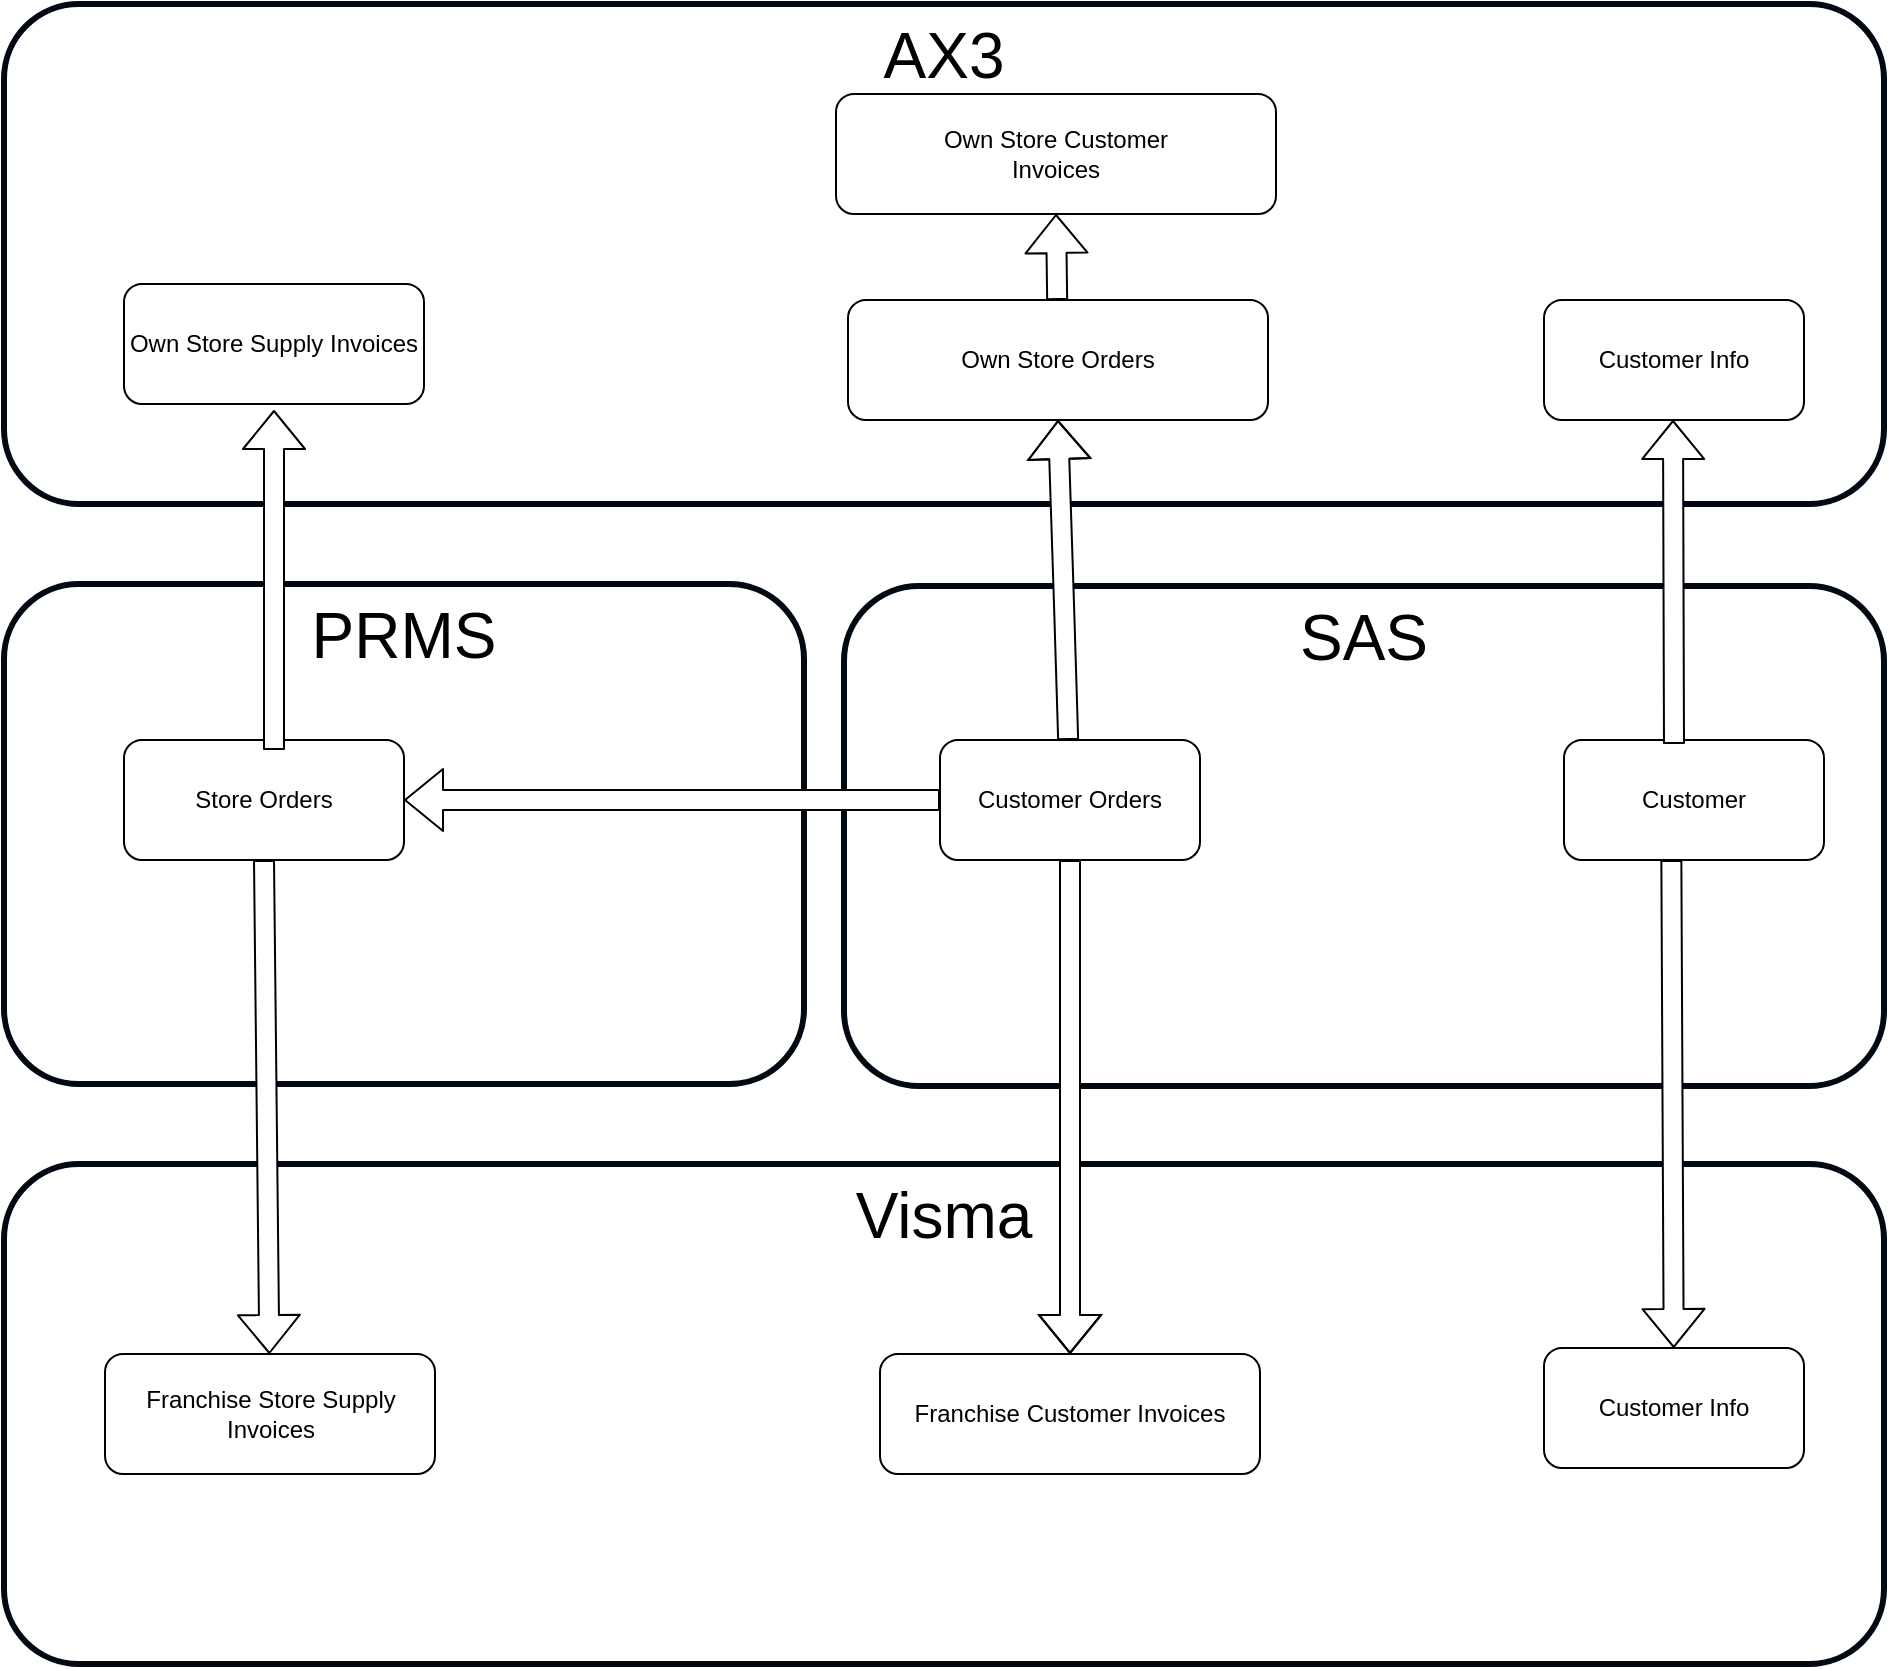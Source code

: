<mxfile version="14.4.7" type="github" pages="5">
  <diagram id="jrDWQYRpgAg6JNiqAati" name=" Nobia Supply">
    <mxGraphModel dx="2249" dy="774" grid="1" gridSize="10" guides="1" tooltips="1" connect="1" arrows="1" fold="1" page="1" pageScale="1" pageWidth="827" pageHeight="1169" math="0" shadow="0">
      <root>
        <mxCell id="17v_tddYD5YED9fllH2--0" />
        <mxCell id="17v_tddYD5YED9fllH2--1" parent="17v_tddYD5YED9fllH2--0" />
        <mxCell id="R1kuk6NeQ399WjD4Zfti-0" value="Visma" style="rounded=1;whiteSpace=wrap;html=1;verticalAlign=top;strokeWidth=3;strokeColor=#020912;fontSize=32;" parent="17v_tddYD5YED9fllH2--1" vertex="1">
          <mxGeometry x="-710" y="690" width="940" height="250" as="geometry" />
        </mxCell>
        <mxCell id="17v_tddYD5YED9fllH2--2" value="&lt;font style=&quot;font-size: 32px&quot;&gt;AX3&lt;/font&gt;" style="rounded=1;whiteSpace=wrap;html=1;verticalAlign=top;strokeWidth=3;strokeColor=#020912;" parent="17v_tddYD5YED9fllH2--1" vertex="1">
          <mxGeometry x="-710" y="110" width="940" height="250" as="geometry" />
        </mxCell>
        <mxCell id="17v_tddYD5YED9fllH2--3" value="PRMS" style="rounded=1;whiteSpace=wrap;html=1;verticalAlign=top;strokeWidth=3;strokeColor=#020912;fontSize=32;" parent="17v_tddYD5YED9fllH2--1" vertex="1">
          <mxGeometry x="-710" y="400" width="400" height="250" as="geometry" />
        </mxCell>
        <mxCell id="17v_tddYD5YED9fllH2--4" value="SAS" style="rounded=1;whiteSpace=wrap;html=1;verticalAlign=top;strokeWidth=3;strokeColor=#020912;fontSize=32;" parent="17v_tddYD5YED9fllH2--1" vertex="1">
          <mxGeometry x="-290" y="401" width="520" height="250" as="geometry" />
        </mxCell>
        <mxCell id="17v_tddYD5YED9fllH2--6" value="Own Store Supply Invoices" style="rounded=1;whiteSpace=wrap;html=1;" parent="17v_tddYD5YED9fllH2--1" vertex="1">
          <mxGeometry x="-650" y="250" width="150" height="60" as="geometry" />
        </mxCell>
        <mxCell id="17v_tddYD5YED9fllH2--7" value="Franchise Store Supply Invoices" style="rounded=1;whiteSpace=wrap;html=1;" parent="17v_tddYD5YED9fllH2--1" vertex="1">
          <mxGeometry x="-659.5" y="785" width="165" height="60" as="geometry" />
        </mxCell>
        <mxCell id="17v_tddYD5YED9fllH2--8" value="Store Orders" style="rounded=1;whiteSpace=wrap;html=1;" parent="17v_tddYD5YED9fllH2--1" vertex="1">
          <mxGeometry x="-650" y="478" width="140" height="60" as="geometry" />
        </mxCell>
        <mxCell id="17v_tddYD5YED9fllH2--9" value="Customer Orders" style="rounded=1;whiteSpace=wrap;html=1;" parent="17v_tddYD5YED9fllH2--1" vertex="1">
          <mxGeometry x="-242" y="478" width="130" height="60" as="geometry" />
        </mxCell>
        <mxCell id="17v_tddYD5YED9fllH2--10" value="Own Store Orders" style="rounded=1;whiteSpace=wrap;html=1;" parent="17v_tddYD5YED9fllH2--1" vertex="1">
          <mxGeometry x="-288" y="258" width="210" height="60" as="geometry" />
        </mxCell>
        <mxCell id="17v_tddYD5YED9fllH2--11" value="Own Store Customer&lt;br&gt;Invoices" style="rounded=1;whiteSpace=wrap;html=1;" parent="17v_tddYD5YED9fllH2--1" vertex="1">
          <mxGeometry x="-294" y="155" width="220" height="60" as="geometry" />
        </mxCell>
        <mxCell id="17v_tddYD5YED9fllH2--12" value="Franchise Customer Invoices" style="rounded=1;whiteSpace=wrap;html=1;" parent="17v_tddYD5YED9fllH2--1" vertex="1">
          <mxGeometry x="-272" y="785" width="190" height="60" as="geometry" />
        </mxCell>
        <mxCell id="SaCHDSwRMrlZeAkMewXt-2" value="" style="shape=flexArrow;endArrow=classic;html=1;fontSize=32;entryX=1;entryY=0.5;entryDx=0;entryDy=0;fillColor=#ffffff;" parent="17v_tddYD5YED9fllH2--1" source="17v_tddYD5YED9fllH2--9" target="17v_tddYD5YED9fllH2--8" edge="1">
          <mxGeometry width="50" height="50" relative="1" as="geometry">
            <mxPoint x="-150" y="550" as="sourcePoint" />
            <mxPoint x="-100" y="500" as="targetPoint" />
            <Array as="points" />
          </mxGeometry>
        </mxCell>
        <mxCell id="SaCHDSwRMrlZeAkMewXt-4" value="" style="shape=flexArrow;endArrow=classic;html=1;fontSize=32;entryX=0.5;entryY=1;entryDx=0;entryDy=0;fillColor=#ffffff;" parent="17v_tddYD5YED9fllH2--1" source="17v_tddYD5YED9fllH2--9" target="17v_tddYD5YED9fllH2--10" edge="1">
          <mxGeometry width="50" height="50" relative="1" as="geometry">
            <mxPoint x="-150" y="550" as="sourcePoint" />
            <mxPoint x="-100" y="500" as="targetPoint" />
            <Array as="points">
              <mxPoint x="-180" y="410" />
            </Array>
          </mxGeometry>
        </mxCell>
        <mxCell id="SaCHDSwRMrlZeAkMewXt-6" value="" style="shape=flexArrow;endArrow=classic;html=1;fontSize=32;entryX=0.5;entryY=1;entryDx=0;entryDy=0;fillColor=#ffffff;" parent="17v_tddYD5YED9fllH2--1" edge="1">
          <mxGeometry width="50" height="50" relative="1" as="geometry">
            <mxPoint x="-575" y="483" as="sourcePoint" />
            <mxPoint x="-575" y="313" as="targetPoint" />
          </mxGeometry>
        </mxCell>
        <mxCell id="SaCHDSwRMrlZeAkMewXt-7" value="" style="shape=flexArrow;endArrow=classic;html=1;fontSize=32;entryX=0.5;entryY=1;entryDx=0;entryDy=0;" parent="17v_tddYD5YED9fllH2--1" source="17v_tddYD5YED9fllH2--10" target="17v_tddYD5YED9fllH2--11" edge="1">
          <mxGeometry width="50" height="50" relative="1" as="geometry">
            <mxPoint x="-150" y="550" as="sourcePoint" />
            <mxPoint x="-100" y="500" as="targetPoint" />
          </mxGeometry>
        </mxCell>
        <mxCell id="SaCHDSwRMrlZeAkMewXt-8" value="" style="shape=flexArrow;endArrow=classic;html=1;fontSize=32;exitX=0.5;exitY=1;exitDx=0;exitDy=0;fillColor=#ffffff;" parent="17v_tddYD5YED9fllH2--1" source="17v_tddYD5YED9fllH2--8" target="17v_tddYD5YED9fllH2--7" edge="1">
          <mxGeometry width="50" height="50" relative="1" as="geometry">
            <mxPoint x="-150" y="650" as="sourcePoint" />
            <mxPoint x="-100" y="600" as="targetPoint" />
          </mxGeometry>
        </mxCell>
        <mxCell id="SaCHDSwRMrlZeAkMewXt-9" value="" style="shape=flexArrow;endArrow=classic;html=1;fontSize=32;fillColor=#ffffff;entryX=0.5;entryY=0;entryDx=0;entryDy=0;exitX=0.5;exitY=1;exitDx=0;exitDy=0;" parent="17v_tddYD5YED9fllH2--1" edge="1" target="17v_tddYD5YED9fllH2--12" source="17v_tddYD5YED9fllH2--9">
          <mxGeometry width="50" height="50" relative="1" as="geometry">
            <mxPoint x="-25.5" y="540" as="sourcePoint" />
            <mxPoint x="-24.629" y="758.98" as="targetPoint" />
            <Array as="points">
              <mxPoint x="-177" y="720" />
              <mxPoint x="-177" y="750" />
            </Array>
          </mxGeometry>
        </mxCell>
        <mxCell id="hsBg4V_FQBo61ATWj79--0" value="Customer" style="rounded=1;whiteSpace=wrap;html=1;" vertex="1" parent="17v_tddYD5YED9fllH2--1">
          <mxGeometry x="70" y="478" width="130" height="60" as="geometry" />
        </mxCell>
        <mxCell id="hsBg4V_FQBo61ATWj79--1" value="Customer Info" style="rounded=1;whiteSpace=wrap;html=1;" vertex="1" parent="17v_tddYD5YED9fllH2--1">
          <mxGeometry x="60" y="258" width="130" height="60" as="geometry" />
        </mxCell>
        <mxCell id="hsBg4V_FQBo61ATWj79--2" value="Customer Info" style="rounded=1;whiteSpace=wrap;html=1;" vertex="1" parent="17v_tddYD5YED9fllH2--1">
          <mxGeometry x="60" y="782" width="130" height="60" as="geometry" />
        </mxCell>
        <mxCell id="hsBg4V_FQBo61ATWj79--3" value="" style="shape=flexArrow;endArrow=classic;html=1;fontSize=32;entryX=0.5;entryY=1;entryDx=0;entryDy=0;fillColor=#ffffff;" edge="1" parent="17v_tddYD5YED9fllH2--1">
          <mxGeometry width="50" height="50" relative="1" as="geometry">
            <mxPoint x="125" y="480" as="sourcePoint" />
            <mxPoint x="124.5" y="318" as="targetPoint" />
          </mxGeometry>
        </mxCell>
        <mxCell id="hsBg4V_FQBo61ATWj79--4" value="" style="shape=flexArrow;endArrow=classic;html=1;fontSize=32;exitX=0.5;exitY=1;exitDx=0;exitDy=0;fillColor=#ffffff;" edge="1" parent="17v_tddYD5YED9fllH2--1" target="hsBg4V_FQBo61ATWj79--2">
          <mxGeometry width="50" height="50" relative="1" as="geometry">
            <mxPoint x="123.68" y="538" as="sourcePoint" />
            <mxPoint x="126.323" y="760" as="targetPoint" />
          </mxGeometry>
        </mxCell>
      </root>
    </mxGraphModel>
  </diagram>
  <diagram name="Third Party Supply" id="73dfMb3KHLpG6mg3Pfn-">
    <mxGraphModel dx="2249" dy="774" grid="1" gridSize="10" guides="1" tooltips="1" connect="1" arrows="1" fold="1" page="1" pageScale="1" pageWidth="827" pageHeight="1169" math="0" shadow="0">
      <root>
        <mxCell id="1DQ0zLW5CjV3VldknKk9-0" />
        <mxCell id="1DQ0zLW5CjV3VldknKk9-1" parent="1DQ0zLW5CjV3VldknKk9-0" />
        <mxCell id="1DQ0zLW5CjV3VldknKk9-2" value="Visma" style="rounded=1;whiteSpace=wrap;html=1;verticalAlign=top;strokeWidth=3;strokeColor=#020912;fontSize=32;" parent="1DQ0zLW5CjV3VldknKk9-1" vertex="1">
          <mxGeometry x="-710" y="690" width="510" height="250" as="geometry" />
        </mxCell>
        <mxCell id="1DQ0zLW5CjV3VldknKk9-3" value="AX3" style="rounded=1;whiteSpace=wrap;html=1;verticalAlign=top;strokeWidth=3;strokeColor=#020912;fontSize=32;" parent="1DQ0zLW5CjV3VldknKk9-1" vertex="1">
          <mxGeometry x="-710" y="110" width="510" height="250" as="geometry" />
        </mxCell>
        <mxCell id="1DQ0zLW5CjV3VldknKk9-4" value="&lt;font style=&quot;font-size: 32px&quot;&gt;PRMS 100&lt;/font&gt;" style="rounded=1;whiteSpace=wrap;html=1;verticalAlign=top;strokeWidth=3;strokeColor=#020912;" parent="1DQ0zLW5CjV3VldknKk9-1" vertex="1">
          <mxGeometry x="-710" y="400" width="510" height="250" as="geometry" />
        </mxCell>
        <mxCell id="1DQ0zLW5CjV3VldknKk9-5" value="SAS" style="rounded=1;whiteSpace=wrap;html=1;verticalAlign=top;strokeWidth=3;strokeColor=#020912;fontSize=32;" parent="1DQ0zLW5CjV3VldknKk9-1" vertex="1">
          <mxGeometry x="-150" y="390" width="380" height="250" as="geometry" />
        </mxCell>
        <mxCell id="1DQ0zLW5CjV3VldknKk9-8" value="Store Orders" style="rounded=1;whiteSpace=wrap;html=1;" parent="1DQ0zLW5CjV3VldknKk9-1" vertex="1">
          <mxGeometry x="-640" y="480" width="390" height="60" as="geometry" />
        </mxCell>
        <mxCell id="1DQ0zLW5CjV3VldknKk9-9" value="Customer Orders" style="rounded=1;whiteSpace=wrap;html=1;" parent="1DQ0zLW5CjV3VldknKk9-1" vertex="1">
          <mxGeometry x="-90" y="485" width="260" height="60" as="geometry" />
        </mxCell>
        <mxCell id="1DQ0zLW5CjV3VldknKk9-10" value="Own Store Orders" style="rounded=1;whiteSpace=wrap;html=1;" parent="1DQ0zLW5CjV3VldknKk9-1" vertex="1">
          <mxGeometry x="-440" y="250" width="210" height="60" as="geometry" />
        </mxCell>
        <mxCell id="1DQ0zLW5CjV3VldknKk9-11" value="Own Store Customer&lt;br&gt;Invoices" style="rounded=1;whiteSpace=wrap;html=1;" parent="1DQ0zLW5CjV3VldknKk9-1" vertex="1">
          <mxGeometry x="-320" y="160" width="100" height="60" as="geometry" />
        </mxCell>
        <mxCell id="1DQ0zLW5CjV3VldknKk9-12" value="Franchise Customer Invoices" style="rounded=1;whiteSpace=wrap;html=1;" parent="1DQ0zLW5CjV3VldknKk9-1" vertex="1">
          <mxGeometry x="-315" y="760" width="90" height="60" as="geometry" />
        </mxCell>
        <mxCell id="1DQ0zLW5CjV3VldknKk9-15" value="Own Store Purchase Orders" style="rounded=1;whiteSpace=wrap;html=1;" parent="1DQ0zLW5CjV3VldknKk9-1" vertex="1">
          <mxGeometry x="-440" y="160" width="100" height="60" as="geometry" />
        </mxCell>
        <mxCell id="1DQ0zLW5CjV3VldknKk9-16" value="Own Store Purchase Orders" style="rounded=1;whiteSpace=wrap;html=1;" parent="1DQ0zLW5CjV3VldknKk9-1" vertex="1">
          <mxGeometry x="-440" y="760" width="100" height="60" as="geometry" />
        </mxCell>
      </root>
    </mxGraphModel>
  </diagram>
  <diagram name="Stock Ledger-  Warehouse" id="GQFFgit924U1luR35Npb">
    <mxGraphModel dx="2489" dy="774" grid="1" gridSize="10" guides="1" tooltips="1" connect="1" arrows="1" fold="1" page="1" pageScale="1" pageWidth="827" pageHeight="1169" math="0" shadow="0">
      <root>
        <mxCell id="ws2Ox3_4FYoyUnTtv1Ze-0" />
        <mxCell id="ws2Ox3_4FYoyUnTtv1Ze-1" parent="ws2Ox3_4FYoyUnTtv1Ze-0" />
        <mxCell id="ws2Ox3_4FYoyUnTtv1Ze-3" value="AX3" style="rounded=1;whiteSpace=wrap;html=1;verticalAlign=top;strokeWidth=3;strokeColor=#020912;fontSize=32;" vertex="1" parent="ws2Ox3_4FYoyUnTtv1Ze-1">
          <mxGeometry x="-710" y="110" width="510" height="250" as="geometry" />
        </mxCell>
        <mxCell id="ws2Ox3_4FYoyUnTtv1Ze-15" value="General Ledger" style="rounded=1;whiteSpace=wrap;html=1;horizontal=0;verticalAlign=top;rotation=90;" vertex="1" parent="ws2Ox3_4FYoyUnTtv1Ze-1">
          <mxGeometry x="-670" y="160" width="180" height="170" as="geometry" />
        </mxCell>
        <mxCell id="ws2Ox3_4FYoyUnTtv1Ze-2" value="Visma" style="rounded=1;whiteSpace=wrap;html=1;verticalAlign=top;strokeWidth=3;strokeColor=#020912;fontSize=32;" vertex="1" parent="ws2Ox3_4FYoyUnTtv1Ze-1">
          <mxGeometry x="-710" y="690" width="510" height="250" as="geometry" />
        </mxCell>
        <mxCell id="ws2Ox3_4FYoyUnTtv1Ze-4" value="PRMS100" style="rounded=1;whiteSpace=wrap;html=1;verticalAlign=top;strokeWidth=3;strokeColor=#020912;fontSize=32;" vertex="1" parent="ws2Ox3_4FYoyUnTtv1Ze-1">
          <mxGeometry x="-710" y="400" width="510" height="250" as="geometry" />
        </mxCell>
        <mxCell id="ws2Ox3_4FYoyUnTtv1Ze-5" value="SAS" style="rounded=1;whiteSpace=wrap;html=1;verticalAlign=top;strokeWidth=3;strokeColor=#020912;fontSize=32;" vertex="1" parent="ws2Ox3_4FYoyUnTtv1Ze-1">
          <mxGeometry x="-150" y="390" width="380" height="250" as="geometry" />
        </mxCell>
        <mxCell id="ws2Ox3_4FYoyUnTtv1Ze-6" value="PRMS Store Stock" style="rounded=1;whiteSpace=wrap;html=1;" vertex="1" parent="ws2Ox3_4FYoyUnTtv1Ze-1">
          <mxGeometry x="-640" y="480" width="390" height="60" as="geometry" />
        </mxCell>
        <mxCell id="ws2Ox3_4FYoyUnTtv1Ze-7" value="Store Stock Quantity" style="rounded=1;whiteSpace=wrap;html=1;" vertex="1" parent="ws2Ox3_4FYoyUnTtv1Ze-1">
          <mxGeometry x="-90" y="480" width="260" height="60" as="geometry" />
        </mxCell>
        <mxCell id="ws2Ox3_4FYoyUnTtv1Ze-14" value="Nobia Stock Value" style="rounded=1;whiteSpace=wrap;html=1;" vertex="1" parent="ws2Ox3_4FYoyUnTtv1Ze-1">
          <mxGeometry x="-650" y="240" width="140" height="60" as="geometry" />
        </mxCell>
      </root>
    </mxGraphModel>
  </diagram>
  <diagram name="Stock Ledger-  No Warehouse" id="0xqwUgnX253JzgeQYl1H">
    <mxGraphModel dx="2489" dy="774" grid="1" gridSize="10" guides="1" tooltips="1" connect="1" arrows="1" fold="1" page="1" pageScale="1" pageWidth="827" pageHeight="1169" math="0" shadow="0">
      <root>
        <mxCell id="IkdPTKBB6_Nl0vciRkAG-0" />
        <mxCell id="IkdPTKBB6_Nl0vciRkAG-1" parent="IkdPTKBB6_Nl0vciRkAG-0" />
        <mxCell id="IkdPTKBB6_Nl0vciRkAG-2" value="&lt;font style=&quot;font-size: 32px&quot;&gt;AX3&lt;/font&gt;" style="rounded=1;whiteSpace=wrap;html=1;verticalAlign=top;strokeWidth=3;strokeColor=#020912;" vertex="1" parent="IkdPTKBB6_Nl0vciRkAG-1">
          <mxGeometry x="-710" y="110" width="510" height="250" as="geometry" />
        </mxCell>
        <mxCell id="IkdPTKBB6_Nl0vciRkAG-3" value="General Ledger" style="rounded=1;whiteSpace=wrap;html=1;horizontal=0;verticalAlign=top;rotation=90;" vertex="1" parent="IkdPTKBB6_Nl0vciRkAG-1">
          <mxGeometry x="-430" y="160" width="180" height="170" as="geometry" />
        </mxCell>
        <mxCell id="IkdPTKBB6_Nl0vciRkAG-4" value="&lt;font style=&quot;font-size: 32px&quot;&gt;VISMA&lt;/font&gt;" style="rounded=1;whiteSpace=wrap;html=1;verticalAlign=top;strokeWidth=3;strokeColor=#020912;" vertex="1" parent="IkdPTKBB6_Nl0vciRkAG-1">
          <mxGeometry x="-710" y="690" width="510" height="250" as="geometry" />
        </mxCell>
        <mxCell id="IkdPTKBB6_Nl0vciRkAG-5" value="&lt;font style=&quot;font-size: 32px&quot;&gt;PRMS100&lt;/font&gt;" style="rounded=1;whiteSpace=wrap;html=1;verticalAlign=top;strokeWidth=3;strokeColor=#020912;" vertex="1" parent="IkdPTKBB6_Nl0vciRkAG-1">
          <mxGeometry x="-710" y="400" width="510" height="250" as="geometry" />
        </mxCell>
        <mxCell id="IkdPTKBB6_Nl0vciRkAG-6" value="&lt;font style=&quot;font-size: 32px&quot;&gt;SAS&lt;/font&gt;" style="rounded=1;whiteSpace=wrap;html=1;verticalAlign=top;strokeWidth=3;strokeColor=#020912;" vertex="1" parent="IkdPTKBB6_Nl0vciRkAG-1">
          <mxGeometry x="-150" y="390" width="380" height="250" as="geometry" />
        </mxCell>
        <mxCell id="IkdPTKBB6_Nl0vciRkAG-8" value="Store Stock Quantity" style="rounded=1;whiteSpace=wrap;html=1;" vertex="1" parent="IkdPTKBB6_Nl0vciRkAG-1">
          <mxGeometry x="-90" y="480" width="260" height="60" as="geometry" />
        </mxCell>
        <mxCell id="IkdPTKBB6_Nl0vciRkAG-9" value="Nobia Stock Value" style="rounded=1;whiteSpace=wrap;html=1;" vertex="1" parent="IkdPTKBB6_Nl0vciRkAG-1">
          <mxGeometry x="-410" y="240" width="140" height="60" as="geometry" />
        </mxCell>
        <mxCell id="3WahdRk8mF6hTrRKMEYW-0" value="&lt;font style=&quot;font-size: 32px&quot;&gt;Franchise Operator&lt;/font&gt;" style="shape=umlActor;verticalLabelPosition=bottom;verticalAlign=top;html=1;outlineConnect=0;" vertex="1" parent="IkdPTKBB6_Nl0vciRkAG-1">
          <mxGeometry x="10" y="750" width="55" height="90" as="geometry" />
        </mxCell>
        <mxCell id="lvvbPhBazpR7KX16mubm-0" value="Store Stock Quantity" style="rounded=1;whiteSpace=wrap;html=1;" vertex="1" parent="IkdPTKBB6_Nl0vciRkAG-1">
          <mxGeometry x="-80" y="490" width="260" height="60" as="geometry" />
        </mxCell>
      </root>
    </mxGraphModel>
  </diagram>
  <diagram id="_IAcKcnAbQ_Yyx2D74H4" name="Page-5">
    <mxGraphModel dx="1422" dy="1943" grid="1" gridSize="10" guides="1" tooltips="1" connect="1" arrows="1" fold="1" page="1" pageScale="1" pageWidth="827" pageHeight="1169" math="0" shadow="0">
      <root>
        <mxCell id="y00Lb0_TtL7oiSXygjkP-0" />
        <mxCell id="y00Lb0_TtL7oiSXygjkP-1" parent="y00Lb0_TtL7oiSXygjkP-0" />
        <mxCell id="g-Gr2JvW5XjGHrfiJlKT-0" value="&lt;font style=&quot;font-size: 32px&quot;&gt;SAS&lt;/font&gt;" style="rounded=1;whiteSpace=wrap;html=1;verticalAlign=top;strokeWidth=3;strokeColor=#020912;" vertex="1" parent="y00Lb0_TtL7oiSXygjkP-1">
          <mxGeometry x="330" y="-20" width="380" height="250" as="geometry" />
        </mxCell>
        <mxCell id="g-Gr2JvW5XjGHrfiJlKT-1" value="&lt;font style=&quot;font-size: 32px&quot;&gt;Polaris&lt;/font&gt;" style="rounded=1;whiteSpace=wrap;html=1;verticalAlign=top;strokeWidth=3;strokeColor=#020912;" vertex="1" parent="y00Lb0_TtL7oiSXygjkP-1">
          <mxGeometry x="330" y="260" width="860" height="400" as="geometry" />
        </mxCell>
        <mxCell id="g-Gr2JvW5XjGHrfiJlKT-2" value="&lt;font style=&quot;font-size: 32px&quot;&gt;Commercial Solution&lt;/font&gt;" style="rounded=1;whiteSpace=wrap;html=1;verticalAlign=top;strokeWidth=3;strokeColor=#020912;" vertex="1" parent="y00Lb0_TtL7oiSXygjkP-1">
          <mxGeometry x="710" y="340" width="460" height="300" as="geometry" />
        </mxCell>
        <mxCell id="bscs8wOuvxy3lyCVL9fc-0" value="&lt;span style=&quot;font-size: 32px&quot;&gt;Sales Cloud&lt;/span&gt;" style="rounded=1;whiteSpace=wrap;html=1;verticalAlign=top;strokeWidth=3;strokeColor=#020912;" vertex="1" parent="y00Lb0_TtL7oiSXygjkP-1">
          <mxGeometry x="730" y="420" width="190" height="140" as="geometry" />
        </mxCell>
        <mxCell id="bscs8wOuvxy3lyCVL9fc-1" value="&lt;span style=&quot;font-size: 32px&quot;&gt;CPQ&lt;/span&gt;" style="rounded=1;whiteSpace=wrap;html=1;verticalAlign=top;strokeWidth=3;strokeColor=#020912;" vertex="1" parent="y00Lb0_TtL7oiSXygjkP-1">
          <mxGeometry x="940" y="420" width="190" height="140" as="geometry" />
        </mxCell>
        <mxCell id="bscs8wOuvxy3lyCVL9fc-2" value="&lt;font style=&quot;font-size: 24px&quot;&gt;Quote API&lt;/font&gt;" style="rounded=1;whiteSpace=wrap;html=1;verticalAlign=middle;strokeWidth=3;strokeColor=#020912;" vertex="1" parent="y00Lb0_TtL7oiSXygjkP-1">
          <mxGeometry x="1100" y="460" width="110" height="60" as="geometry" />
        </mxCell>
        <mxCell id="bscs8wOuvxy3lyCVL9fc-3" value="&lt;span style=&quot;font-size: 32px&quot;&gt;Front-End&lt;/span&gt;" style="rounded=1;whiteSpace=wrap;html=1;verticalAlign=top;strokeWidth=3;strokeColor=#020912;" vertex="1" parent="y00Lb0_TtL7oiSXygjkP-1">
          <mxGeometry x="740" y="580" width="400" height="50" as="geometry" />
        </mxCell>
        <mxCell id="bscs8wOuvxy3lyCVL9fc-5" value="&lt;font style=&quot;font-size: 32px&quot;&gt;Drawing Tool&lt;/font&gt;" style="rounded=1;whiteSpace=wrap;html=1;verticalAlign=top;strokeWidth=3;strokeColor=#020912;" vertex="1" parent="y00Lb0_TtL7oiSXygjkP-1">
          <mxGeometry x="1225.5" y="340" width="279" height="300" as="geometry" />
        </mxCell>
        <mxCell id="bscs8wOuvxy3lyCVL9fc-6" value="&lt;span style=&quot;font-size: 32px&quot;&gt;Fusion 2020&lt;/span&gt;" style="rounded=1;whiteSpace=wrap;html=1;verticalAlign=top;strokeWidth=3;strokeColor=#020912;" vertex="1" parent="y00Lb0_TtL7oiSXygjkP-1">
          <mxGeometry x="1270" y="410" width="190" height="140" as="geometry" />
        </mxCell>
        <mxCell id="bscs8wOuvxy3lyCVL9fc-7" value="&lt;font style=&quot;font-size: 32px&quot;&gt;Franchise Finance&lt;/font&gt;" style="rounded=1;whiteSpace=wrap;html=1;verticalAlign=top;strokeWidth=3;strokeColor=#020912;" vertex="1" parent="y00Lb0_TtL7oiSXygjkP-1">
          <mxGeometry x="820" y="680" width="279" height="300" as="geometry" />
        </mxCell>
        <mxCell id="bscs8wOuvxy3lyCVL9fc-8" value="&lt;span style=&quot;font-size: 32px&quot;&gt;Visma&lt;/span&gt;" style="rounded=1;whiteSpace=wrap;html=1;verticalAlign=top;strokeWidth=3;strokeColor=#020912;" vertex="1" parent="y00Lb0_TtL7oiSXygjkP-1">
          <mxGeometry x="860" y="770" width="190" height="140" as="geometry" />
        </mxCell>
        <mxCell id="bscs8wOuvxy3lyCVL9fc-9" value="&lt;font style=&quot;font-size: 32px&quot;&gt;ERP&lt;/font&gt;" style="rounded=1;whiteSpace=wrap;html=1;verticalAlign=top;strokeWidth=3;strokeColor=#020912;" vertex="1" parent="y00Lb0_TtL7oiSXygjkP-1">
          <mxGeometry x="340" y="340" width="340" height="300" as="geometry" />
        </mxCell>
        <mxCell id="bscs8wOuvxy3lyCVL9fc-10" value="&lt;span style=&quot;font-size: 32px&quot;&gt;S/4&lt;/span&gt;" style="rounded=1;whiteSpace=wrap;html=1;verticalAlign=top;strokeWidth=3;strokeColor=#020912;" vertex="1" parent="y00Lb0_TtL7oiSXygjkP-1">
          <mxGeometry x="350" y="390" width="320" height="230" as="geometry" />
        </mxCell>
        <mxCell id="bscs8wOuvxy3lyCVL9fc-11" value="&lt;font style=&quot;font-size: 22px&quot;&gt;Order Management&lt;/font&gt;" style="rounded=1;whiteSpace=wrap;html=1;verticalAlign=top;strokeWidth=3;strokeColor=#020912;" vertex="1" parent="y00Lb0_TtL7oiSXygjkP-1">
          <mxGeometry x="510" y="445" width="150" height="140" as="geometry" />
        </mxCell>
        <mxCell id="bscs8wOuvxy3lyCVL9fc-12" value="&lt;font style=&quot;font-size: 22px&quot;&gt;Order Management&lt;/font&gt;" style="rounded=1;whiteSpace=wrap;html=1;verticalAlign=top;strokeWidth=3;strokeColor=#020912;" vertex="1" parent="y00Lb0_TtL7oiSXygjkP-1">
          <mxGeometry x="350" y="445" width="150" height="140" as="geometry" />
        </mxCell>
      </root>
    </mxGraphModel>
  </diagram>
</mxfile>
